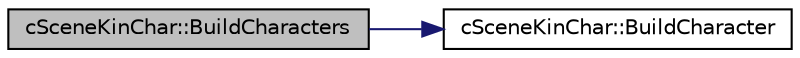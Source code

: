 digraph "cSceneKinChar::BuildCharacters"
{
 // LATEX_PDF_SIZE
  edge [fontname="Helvetica",fontsize="10",labelfontname="Helvetica",labelfontsize="10"];
  node [fontname="Helvetica",fontsize="10",shape=record];
  rankdir="LR";
  Node1 [label="cSceneKinChar::BuildCharacters",height=0.2,width=0.4,color="black", fillcolor="grey75", style="filled", fontcolor="black",tooltip=" "];
  Node1 -> Node2 [color="midnightblue",fontsize="10",style="solid",fontname="Helvetica"];
  Node2 [label="cSceneKinChar::BuildCharacter",height=0.2,width=0.4,color="black", fillcolor="white", style="filled",URL="$classc_scene_kin_char.html#a0319d7bd11316842e728786a074e612e",tooltip=" "];
}
